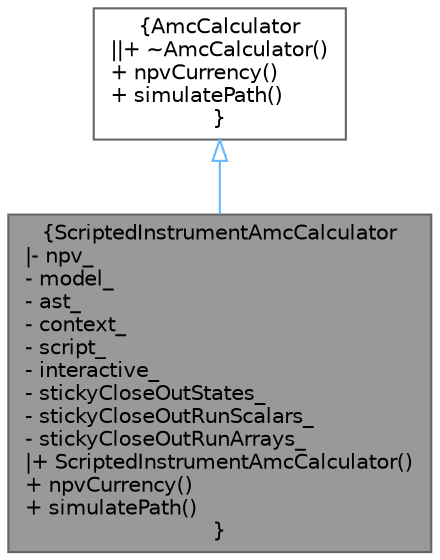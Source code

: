 digraph "ScriptedInstrumentAmcCalculator"
{
 // INTERACTIVE_SVG=YES
 // LATEX_PDF_SIZE
  bgcolor="transparent";
  edge [fontname=Helvetica,fontsize=10,labelfontname=Helvetica,labelfontsize=10];
  node [fontname=Helvetica,fontsize=10,shape=box,height=0.2,width=0.4];
  Node1 [label="{ScriptedInstrumentAmcCalculator\n|- npv_\l- model_\l- ast_\l- context_\l- script_\l- interactive_\l- stickyCloseOutStates_\l- stickyCloseOutRunScalars_\l- stickyCloseOutRunArrays_\l|+ ScriptedInstrumentAmcCalculator()\l+ npvCurrency()\l+ simulatePath()\l}",height=0.2,width=0.4,color="gray40", fillcolor="grey60", style="filled", fontcolor="black",tooltip=" "];
  Node2 -> Node1 [dir="back",color="steelblue1",style="solid",arrowtail="onormal"];
  Node2 [label="{AmcCalculator\n||+ ~AmcCalculator()\l+ npvCurrency()\l+ simulatePath()\l}",height=0.2,width=0.4,color="gray40", fillcolor="white", style="filled",URL="C:/dev/ORE/documentation/QuantExt/doc/quantext.tag$class_quant_ext_1_1_amc_calculator.html",tooltip=" "];
}
